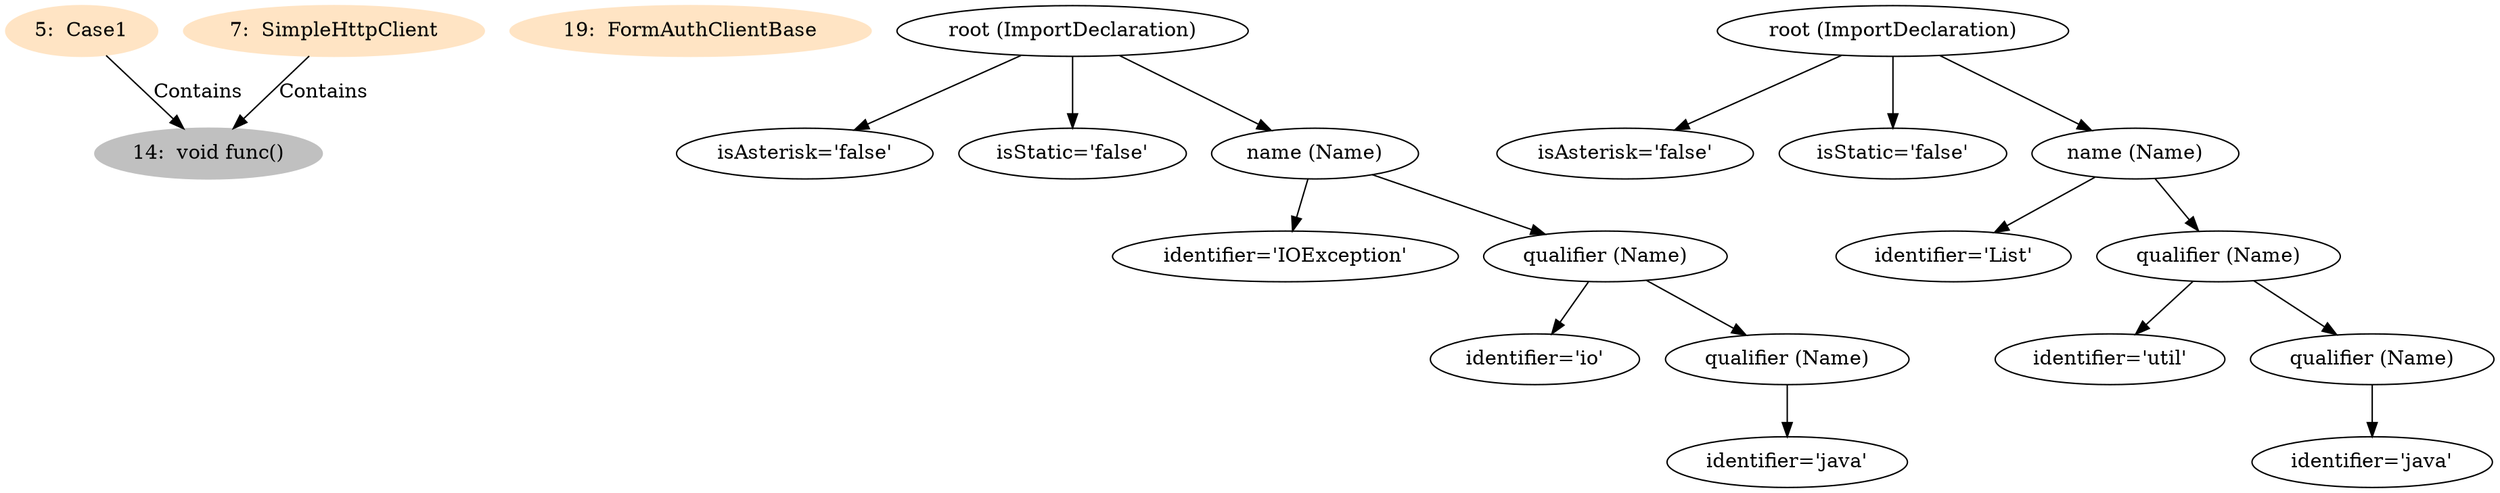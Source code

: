 digraph SLICE {
  // graph-vertices
  v1  [label="14:  void func()",color=gray, style=filled];
  v2  [label="5:  Case1",color=bisque, style=filled];
  v3  [label="7:  SimpleHttpClient",color=bisque, style=filled];
  v4  [label="19:  FormAuthClientBase",color=bisque, style=filled];
  // graph-edges
  v3 -> v1  [arrowhead=normal, color=default, style=default, label="Contains"];
  v2 -> v1  [arrowhead=normal, color=default, style=default, label="Contains"];

n5 [label="root (ImportDeclaration)"];
n6 [label="isAsterisk='false'"];
n5 -> n6;
n7 [label="isStatic='false'"];
n5 -> n7;
n8 [label="name (Name)"];
n5 -> n8;
n9 [label="identifier='IOException'"];
n8 -> n9;
n10 [label="qualifier (Name)"];
n8 -> n10;
n11 [label="identifier='io'"];
n10 -> n11;
n12 [label="qualifier (Name)"];
n10 -> n12;
n13 [label="identifier='java'"];
n12 -> n13;
n14 [label="root (ImportDeclaration)"];
n15 [label="isAsterisk='false'"];
n14 -> n15;
n16 [label="isStatic='false'"];
n14 -> n16;
n17 [label="name (Name)"];
n14 -> n17;
n18 [label="identifier='List'"];
n17 -> n18;
n19 [label="qualifier (Name)"];
n17 -> n19;
n20 [label="identifier='util'"];
n19 -> n20;
n21 [label="qualifier (Name)"];
n19 -> n21;
n22 [label="identifier='java'"];
n21 -> n22;  // end-of-graph
}
